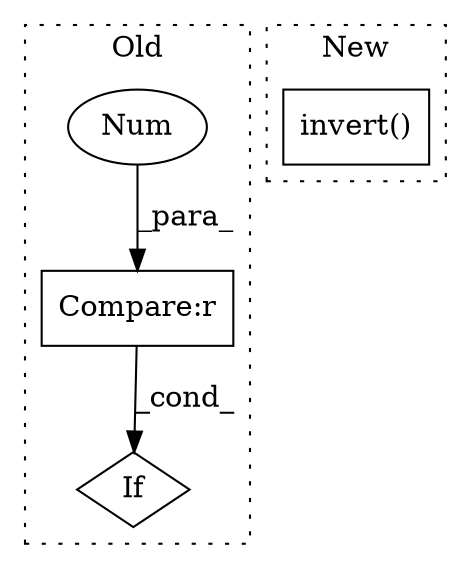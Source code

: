 digraph G {
subgraph cluster0 {
1 [label="If" a="96" s="14813" l="3" shape="diamond"];
3 [label="Compare:r" a="40" s="14816" l="22" shape="box"];
4 [label="Num" a="76" s="14837" l="1" shape="ellipse"];
label = "Old";
style="dotted";
}
subgraph cluster1 {
2 [label="invert()" a="75" s="16444,16497" l="33,1" shape="box"];
label = "New";
style="dotted";
}
3 -> 1 [label="_cond_"];
4 -> 3 [label="_para_"];
}